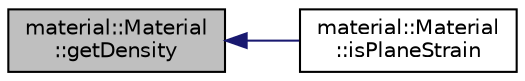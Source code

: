 digraph "material::Material::getDensity"
{
  edge [fontname="Helvetica",fontsize="10",labelfontname="Helvetica",labelfontsize="10"];
  node [fontname="Helvetica",fontsize="10",shape=record];
  rankdir="LR";
  Node16 [label="material::Material\l::getDensity",height=0.2,width=0.4,color="black", fillcolor="grey75", style="filled", fontcolor="black"];
  Node16 -> Node17 [dir="back",color="midnightblue",fontsize="10",style="solid",fontname="Helvetica"];
  Node17 [label="material::Material\l::isPlaneStrain",height=0.2,width=0.4,color="black", fillcolor="white", style="filled",URL="$classmaterial_1_1Material.html#a8ef43fb1aafde357f7e7abbe1abd7d56",tooltip="Returns plane-strain condition. "];
}
